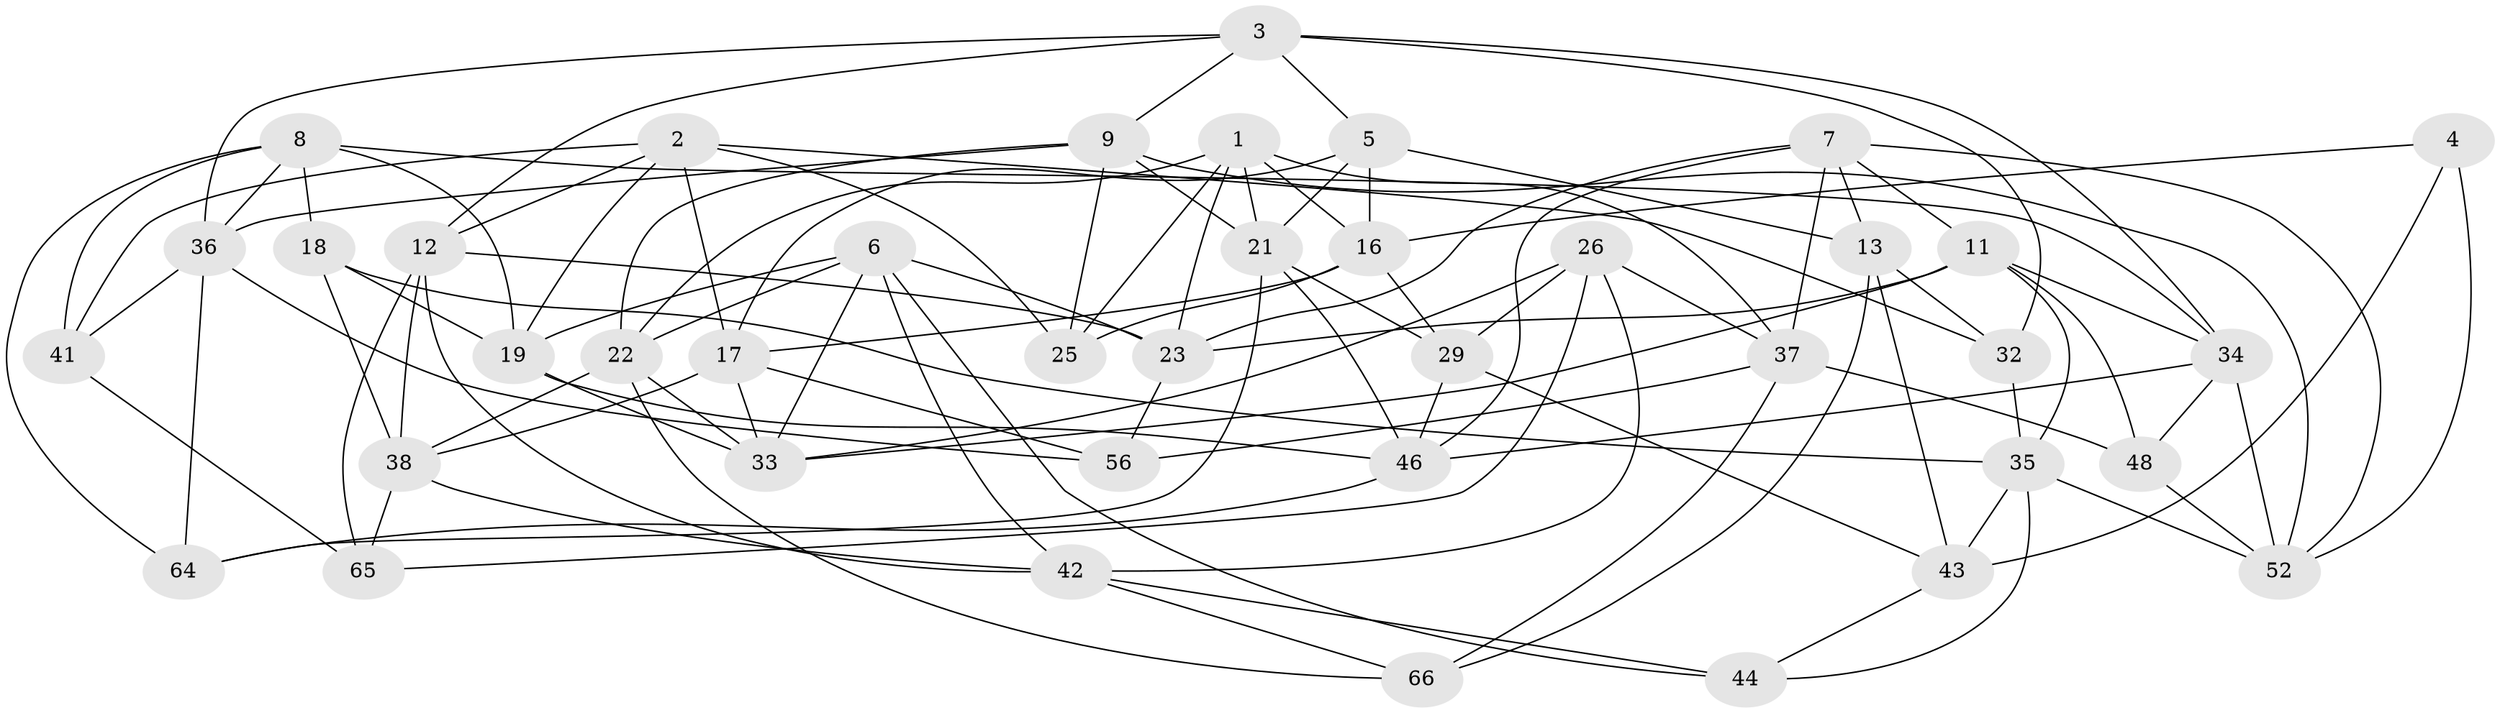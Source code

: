 // Generated by graph-tools (version 1.1) at 2025/52/02/27/25 19:52:35]
// undirected, 40 vertices, 106 edges
graph export_dot {
graph [start="1"]
  node [color=gray90,style=filled];
  1 [super="+14"];
  2 [super="+68"];
  3 [super="+54"];
  4;
  5 [super="+49"];
  6 [super="+10"];
  7 [super="+30"];
  8 [super="+20"];
  9 [super="+15"];
  11 [super="+67"];
  12 [super="+60"];
  13 [super="+47"];
  16 [super="+27"];
  17 [super="+40"];
  18;
  19 [super="+61"];
  21 [super="+39"];
  22 [super="+28"];
  23 [super="+24"];
  25;
  26 [super="+31"];
  29 [super="+69"];
  32;
  33 [super="+45"];
  34 [super="+55"];
  35 [super="+57"];
  36 [super="+51"];
  37 [super="+58"];
  38 [super="+62"];
  41;
  42 [super="+63"];
  43 [super="+59"];
  44;
  46 [super="+50"];
  48;
  52 [super="+53"];
  56;
  64;
  65;
  66;
  1 -- 37;
  1 -- 23;
  1 -- 21;
  1 -- 25;
  1 -- 22;
  1 -- 16;
  2 -- 41;
  2 -- 32;
  2 -- 17;
  2 -- 25;
  2 -- 19;
  2 -- 12;
  3 -- 32;
  3 -- 5;
  3 -- 12;
  3 -- 9;
  3 -- 36;
  3 -- 34;
  4 -- 43 [weight=2];
  4 -- 16;
  4 -- 52;
  5 -- 13 [weight=2];
  5 -- 17;
  5 -- 21;
  5 -- 16;
  6 -- 44;
  6 -- 33;
  6 -- 19;
  6 -- 42;
  6 -- 23;
  6 -- 22;
  7 -- 23;
  7 -- 37;
  7 -- 13;
  7 -- 52;
  7 -- 11;
  7 -- 46;
  8 -- 36;
  8 -- 41;
  8 -- 19;
  8 -- 18;
  8 -- 64;
  8 -- 34;
  9 -- 25;
  9 -- 21;
  9 -- 52;
  9 -- 22;
  9 -- 36;
  11 -- 48;
  11 -- 34;
  11 -- 35;
  11 -- 23;
  11 -- 33;
  12 -- 65;
  12 -- 23;
  12 -- 38;
  12 -- 42;
  13 -- 32;
  13 -- 66;
  13 -- 43;
  16 -- 17;
  16 -- 29;
  16 -- 25;
  17 -- 38;
  17 -- 56;
  17 -- 33;
  18 -- 38;
  18 -- 35;
  18 -- 19;
  19 -- 46;
  19 -- 33;
  21 -- 64;
  21 -- 29;
  21 -- 46;
  22 -- 33;
  22 -- 38;
  22 -- 66;
  23 -- 56;
  26 -- 65;
  26 -- 29 [weight=2];
  26 -- 37;
  26 -- 33;
  26 -- 42;
  29 -- 46;
  29 -- 43;
  32 -- 35;
  34 -- 46;
  34 -- 48;
  34 -- 52;
  35 -- 52;
  35 -- 43;
  35 -- 44;
  36 -- 64;
  36 -- 56;
  36 -- 41;
  37 -- 48;
  37 -- 56;
  37 -- 66;
  38 -- 65;
  38 -- 42;
  41 -- 65;
  42 -- 66;
  42 -- 44;
  43 -- 44;
  46 -- 64;
  48 -- 52;
}
